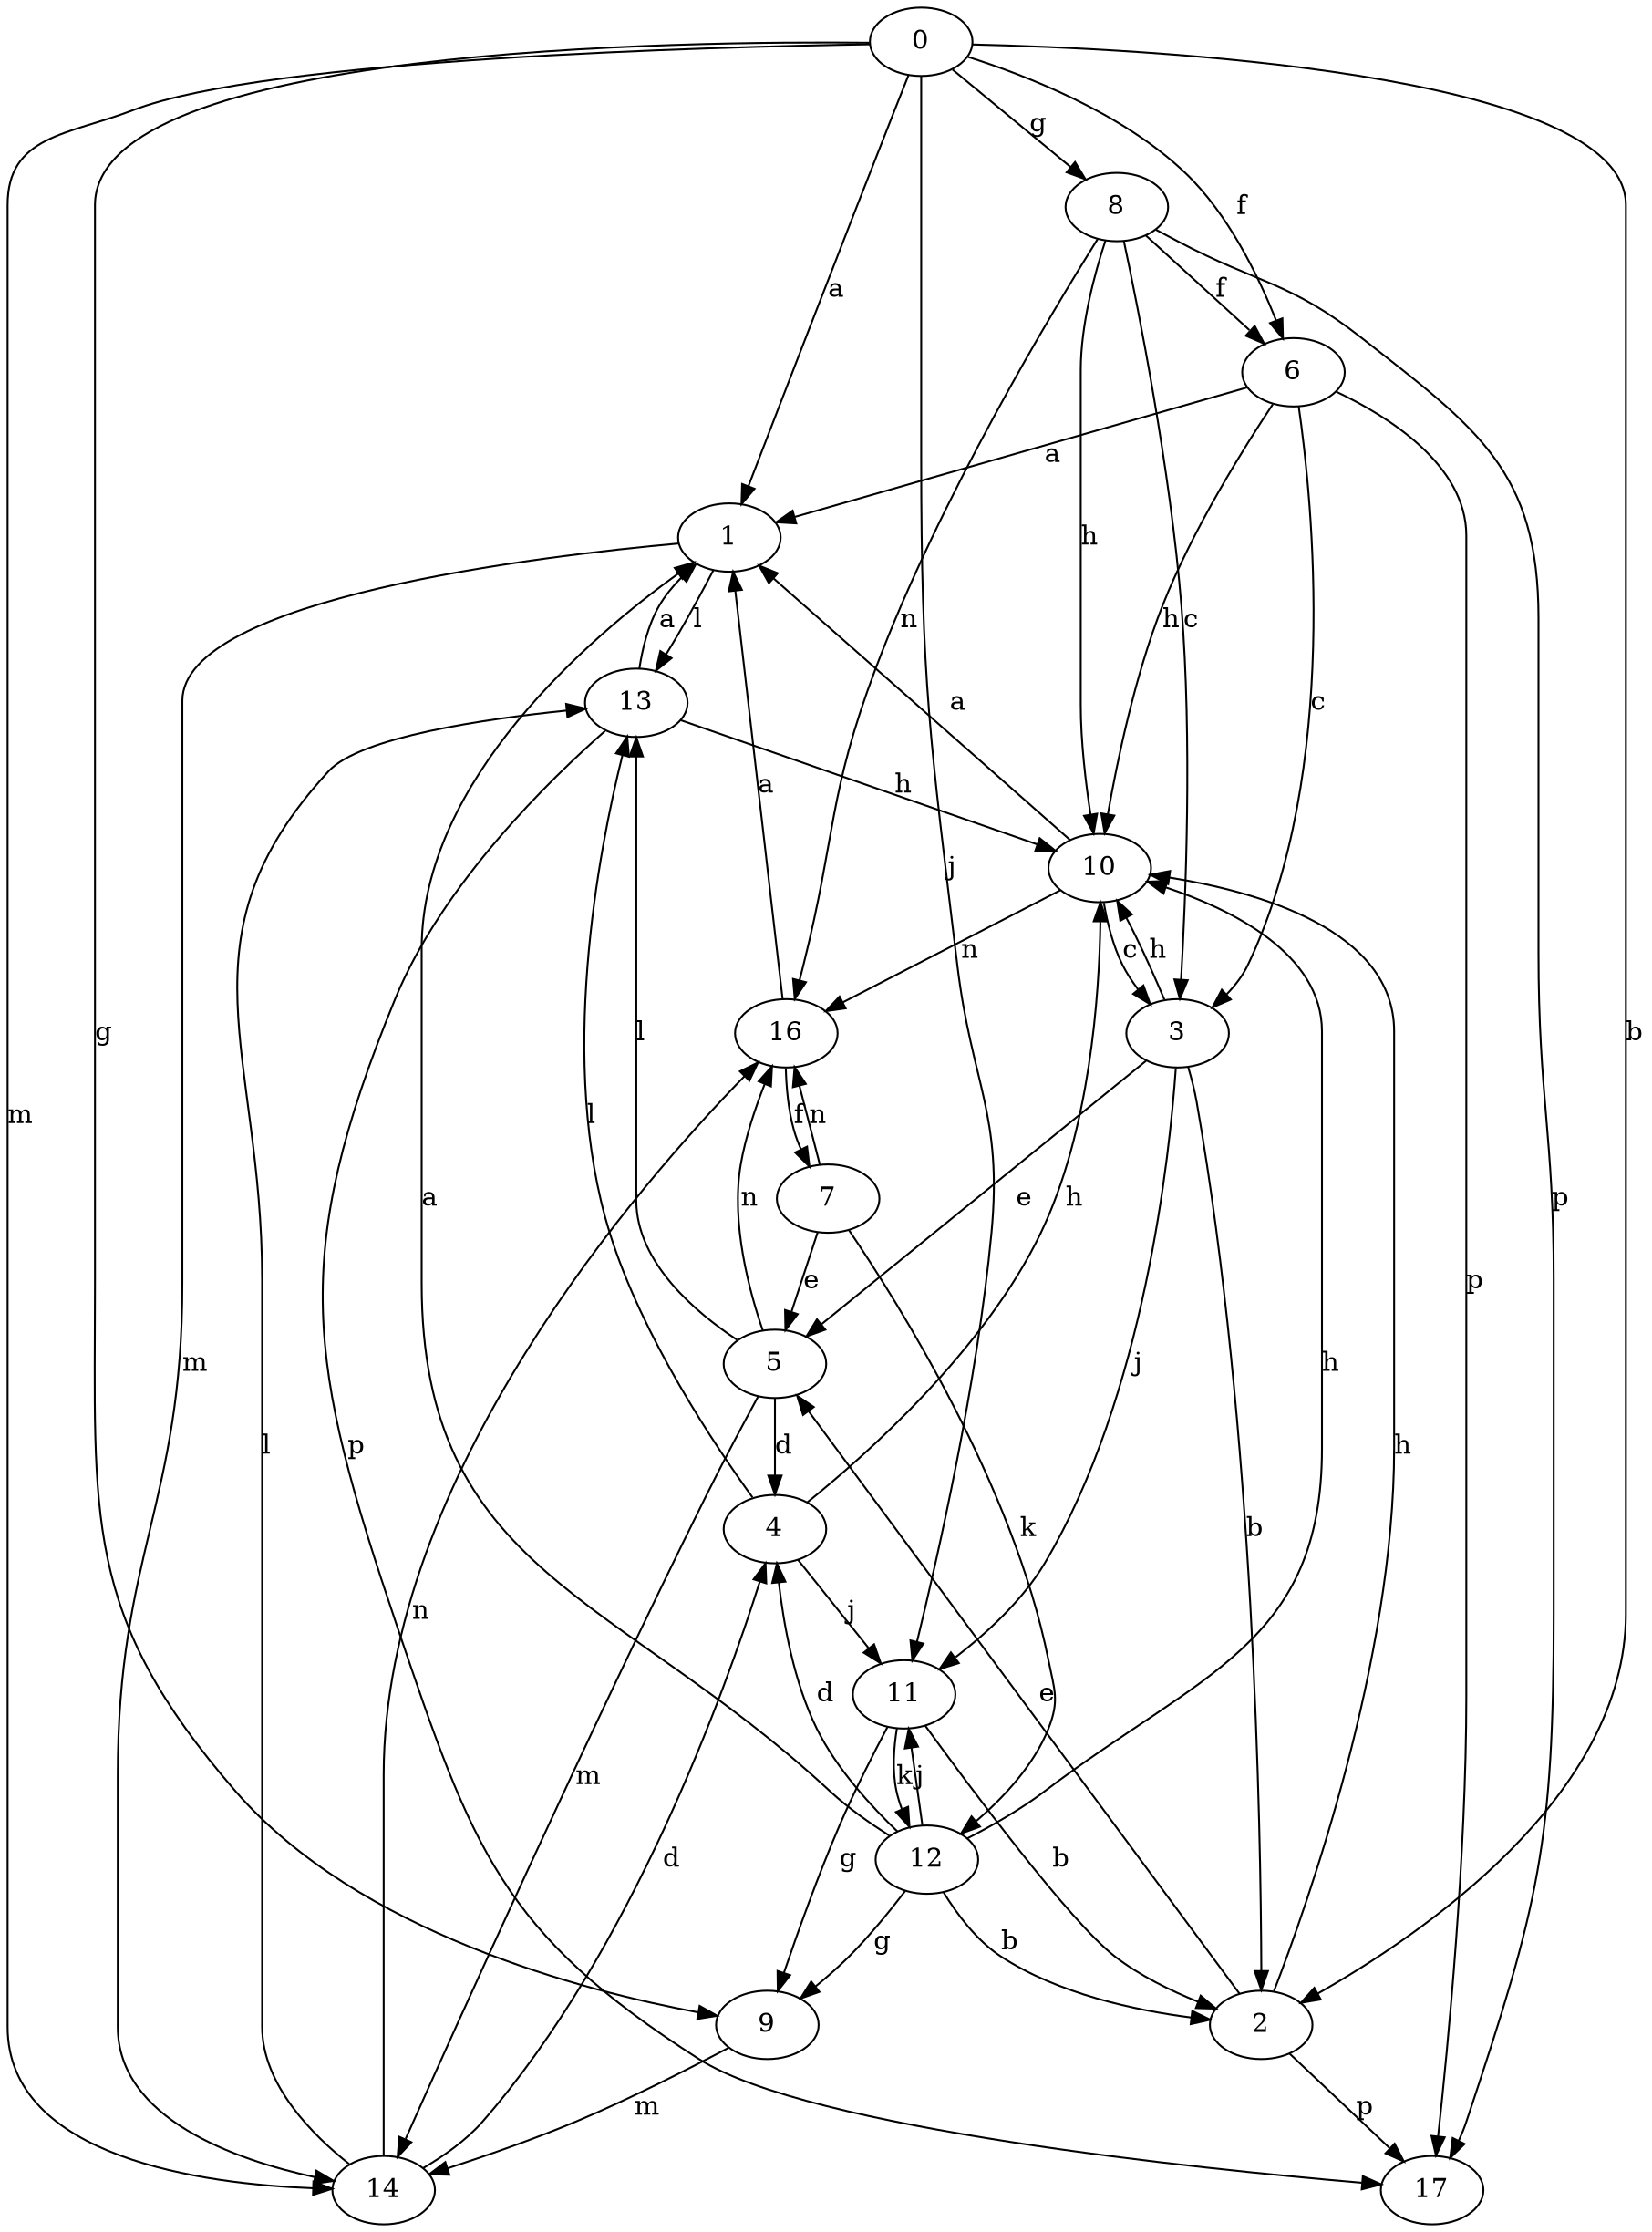 strict digraph  {
1;
2;
3;
4;
5;
6;
7;
8;
9;
10;
11;
12;
13;
14;
16;
0;
17;
1 -> 13  [label=l];
1 -> 14  [label=m];
2 -> 5  [label=e];
2 -> 10  [label=h];
2 -> 17  [label=p];
3 -> 2  [label=b];
3 -> 5  [label=e];
3 -> 10  [label=h];
3 -> 11  [label=j];
4 -> 10  [label=h];
4 -> 11  [label=j];
4 -> 13  [label=l];
5 -> 4  [label=d];
5 -> 13  [label=l];
5 -> 14  [label=m];
5 -> 16  [label=n];
6 -> 1  [label=a];
6 -> 3  [label=c];
6 -> 10  [label=h];
6 -> 17  [label=p];
7 -> 5  [label=e];
7 -> 12  [label=k];
7 -> 16  [label=n];
8 -> 3  [label=c];
8 -> 6  [label=f];
8 -> 10  [label=h];
8 -> 16  [label=n];
8 -> 17  [label=p];
9 -> 14  [label=m];
10 -> 1  [label=a];
10 -> 3  [label=c];
10 -> 16  [label=n];
11 -> 2  [label=b];
11 -> 9  [label=g];
11 -> 12  [label=k];
12 -> 1  [label=a];
12 -> 2  [label=b];
12 -> 4  [label=d];
12 -> 9  [label=g];
12 -> 10  [label=h];
12 -> 11  [label=j];
13 -> 1  [label=a];
13 -> 10  [label=h];
13 -> 17  [label=p];
14 -> 4  [label=d];
14 -> 13  [label=l];
14 -> 16  [label=n];
16 -> 1  [label=a];
16 -> 7  [label=f];
0 -> 1  [label=a];
0 -> 2  [label=b];
0 -> 6  [label=f];
0 -> 8  [label=g];
0 -> 9  [label=g];
0 -> 11  [label=j];
0 -> 14  [label=m];
}
